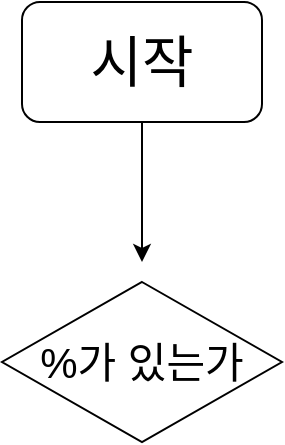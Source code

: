 <mxfile version="14.4.2" type="github">
  <diagram id="JmC3eIMD1pYlruezZd3D" name="Page-1">
    <mxGraphModel dx="700" dy="472" grid="1" gridSize="10" guides="1" tooltips="1" connect="1" arrows="1" fold="1" page="1" pageScale="1" pageWidth="827" pageHeight="1169" math="0" shadow="0">
      <root>
        <mxCell id="0" />
        <mxCell id="1" parent="0" />
        <mxCell id="8yHDehYauzTEloKv_Mf7-1" style="edgeStyle=orthogonalEdgeStyle;rounded=0;orthogonalLoop=1;jettySize=auto;html=1;" edge="1" parent="1" source="XJ5ntjSKO445xvME40Bf-1">
          <mxGeometry relative="1" as="geometry">
            <mxPoint x="420" y="340" as="targetPoint" />
          </mxGeometry>
        </mxCell>
        <mxCell id="XJ5ntjSKO445xvME40Bf-1" value="&lt;font style=&quot;font-size: 28px&quot;&gt;시작&lt;/font&gt;" style="rounded=1;whiteSpace=wrap;html=1;" parent="1" vertex="1">
          <mxGeometry x="360" y="210" width="120" height="60" as="geometry" />
        </mxCell>
        <mxCell id="XJ5ntjSKO445xvME40Bf-2" value="&lt;font style=&quot;font-size: 21px&quot;&gt;%가 있는가&lt;/font&gt;" style="rhombus;whiteSpace=wrap;html=1;" parent="1" vertex="1">
          <mxGeometry x="350" y="350" width="140" height="80" as="geometry" />
        </mxCell>
      </root>
    </mxGraphModel>
  </diagram>
</mxfile>
